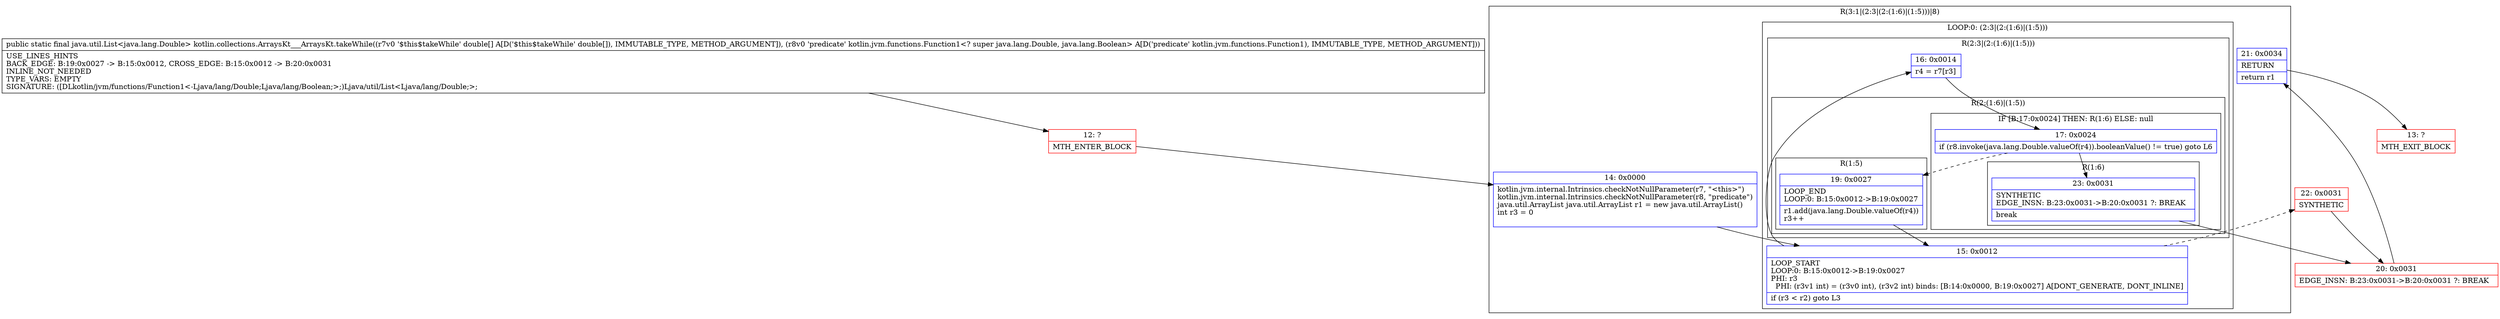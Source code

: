 digraph "CFG forkotlin.collections.ArraysKt___ArraysKt.takeWhile([DLkotlin\/jvm\/functions\/Function1;)Ljava\/util\/List;" {
subgraph cluster_Region_1303922553 {
label = "R(3:1|(2:3|(2:(1:6)|(1:5)))|8)";
node [shape=record,color=blue];
Node_14 [shape=record,label="{14\:\ 0x0000|kotlin.jvm.internal.Intrinsics.checkNotNullParameter(r7, \"\<this\>\")\lkotlin.jvm.internal.Intrinsics.checkNotNullParameter(r8, \"predicate\")\ljava.util.ArrayList java.util.ArrayList r1 = new java.util.ArrayList()\lint r3 = 0\l\l}"];
subgraph cluster_LoopRegion_91703785 {
label = "LOOP:0: (2:3|(2:(1:6)|(1:5)))";
node [shape=record,color=blue];
Node_15 [shape=record,label="{15\:\ 0x0012|LOOP_START\lLOOP:0: B:15:0x0012\-\>B:19:0x0027\lPHI: r3 \l  PHI: (r3v1 int) = (r3v0 int), (r3v2 int) binds: [B:14:0x0000, B:19:0x0027] A[DONT_GENERATE, DONT_INLINE]\l|if (r3 \< r2) goto L3\l}"];
subgraph cluster_Region_1011207354 {
label = "R(2:3|(2:(1:6)|(1:5)))";
node [shape=record,color=blue];
Node_16 [shape=record,label="{16\:\ 0x0014|r4 = r7[r3]\l}"];
subgraph cluster_Region_1089577940 {
label = "R(2:(1:6)|(1:5))";
node [shape=record,color=blue];
subgraph cluster_IfRegion_378029816 {
label = "IF [B:17:0x0024] THEN: R(1:6) ELSE: null";
node [shape=record,color=blue];
Node_17 [shape=record,label="{17\:\ 0x0024|if (r8.invoke(java.lang.Double.valueOf(r4)).booleanValue() != true) goto L6\l}"];
subgraph cluster_Region_1490594798 {
label = "R(1:6)";
node [shape=record,color=blue];
Node_23 [shape=record,label="{23\:\ 0x0031|SYNTHETIC\lEDGE_INSN: B:23:0x0031\-\>B:20:0x0031 ?: BREAK  \l|break\l}"];
}
}
subgraph cluster_Region_1563206370 {
label = "R(1:5)";
node [shape=record,color=blue];
Node_19 [shape=record,label="{19\:\ 0x0027|LOOP_END\lLOOP:0: B:15:0x0012\-\>B:19:0x0027\l|r1.add(java.lang.Double.valueOf(r4))\lr3++\l}"];
}
}
}
}
Node_21 [shape=record,label="{21\:\ 0x0034|RETURN\l|return r1\l}"];
}
Node_12 [shape=record,color=red,label="{12\:\ ?|MTH_ENTER_BLOCK\l}"];
Node_20 [shape=record,color=red,label="{20\:\ 0x0031|EDGE_INSN: B:23:0x0031\-\>B:20:0x0031 ?: BREAK  \l}"];
Node_13 [shape=record,color=red,label="{13\:\ ?|MTH_EXIT_BLOCK\l}"];
Node_22 [shape=record,color=red,label="{22\:\ 0x0031|SYNTHETIC\l}"];
MethodNode[shape=record,label="{public static final java.util.List\<java.lang.Double\> kotlin.collections.ArraysKt___ArraysKt.takeWhile((r7v0 '$this$takeWhile' double[] A[D('$this$takeWhile' double[]), IMMUTABLE_TYPE, METHOD_ARGUMENT]), (r8v0 'predicate' kotlin.jvm.functions.Function1\<? super java.lang.Double, java.lang.Boolean\> A[D('predicate' kotlin.jvm.functions.Function1), IMMUTABLE_TYPE, METHOD_ARGUMENT]))  | USE_LINES_HINTS\lBACK_EDGE: B:19:0x0027 \-\> B:15:0x0012, CROSS_EDGE: B:15:0x0012 \-\> B:20:0x0031\lINLINE_NOT_NEEDED\lTYPE_VARS: EMPTY\lSIGNATURE: ([DLkotlin\/jvm\/functions\/Function1\<\-Ljava\/lang\/Double;Ljava\/lang\/Boolean;\>;)Ljava\/util\/List\<Ljava\/lang\/Double;\>;\l}"];
MethodNode -> Node_12;Node_14 -> Node_15;
Node_15 -> Node_16;
Node_15 -> Node_22[style=dashed];
Node_16 -> Node_17;
Node_17 -> Node_19[style=dashed];
Node_17 -> Node_23;
Node_23 -> Node_20;
Node_19 -> Node_15;
Node_21 -> Node_13;
Node_12 -> Node_14;
Node_20 -> Node_21;
Node_22 -> Node_20;
}

